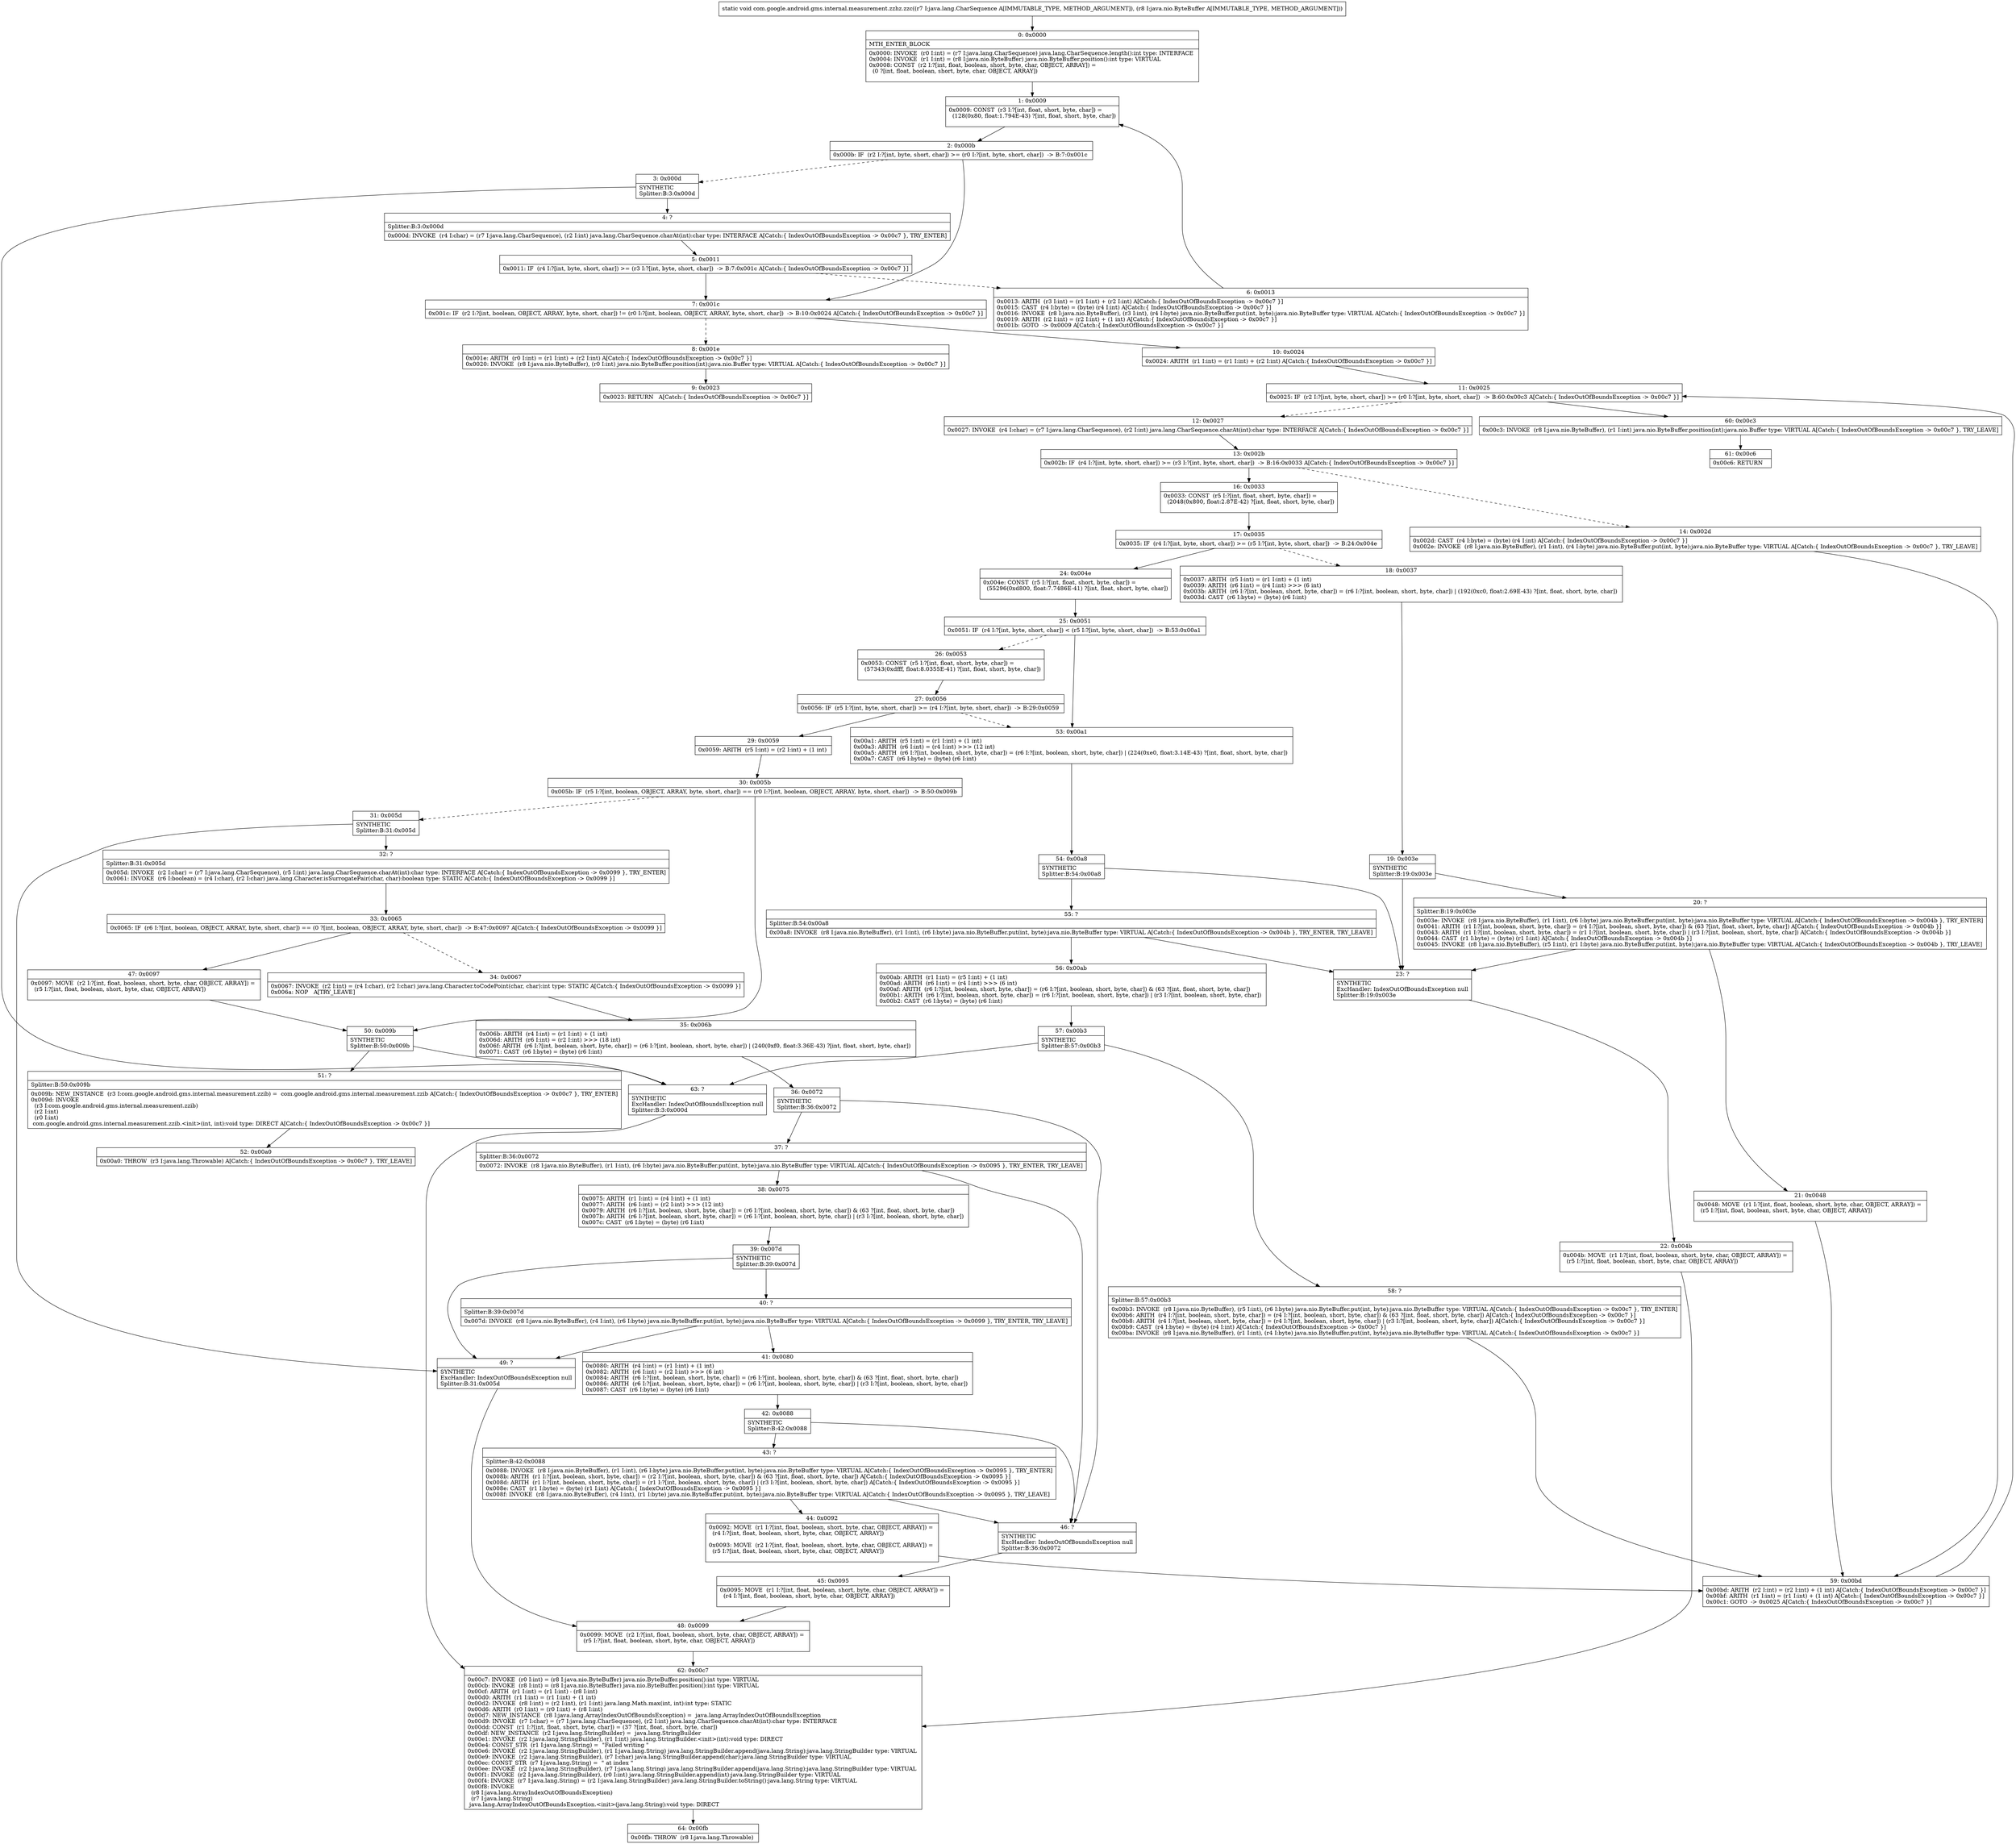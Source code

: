 digraph "CFG forcom.google.android.gms.internal.measurement.zzhz.zzc(Ljava\/lang\/CharSequence;Ljava\/nio\/ByteBuffer;)V" {
Node_0 [shape=record,label="{0\:\ 0x0000|MTH_ENTER_BLOCK\l|0x0000: INVOKE  (r0 I:int) = (r7 I:java.lang.CharSequence) java.lang.CharSequence.length():int type: INTERFACE \l0x0004: INVOKE  (r1 I:int) = (r8 I:java.nio.ByteBuffer) java.nio.ByteBuffer.position():int type: VIRTUAL \l0x0008: CONST  (r2 I:?[int, float, boolean, short, byte, char, OBJECT, ARRAY]) = \l  (0 ?[int, float, boolean, short, byte, char, OBJECT, ARRAY])\l \l}"];
Node_1 [shape=record,label="{1\:\ 0x0009|0x0009: CONST  (r3 I:?[int, float, short, byte, char]) = \l  (128(0x80, float:1.794E\-43) ?[int, float, short, byte, char])\l \l}"];
Node_2 [shape=record,label="{2\:\ 0x000b|0x000b: IF  (r2 I:?[int, byte, short, char]) \>= (r0 I:?[int, byte, short, char])  \-\> B:7:0x001c \l}"];
Node_3 [shape=record,label="{3\:\ 0x000d|SYNTHETIC\lSplitter:B:3:0x000d\l}"];
Node_4 [shape=record,label="{4\:\ ?|Splitter:B:3:0x000d\l|0x000d: INVOKE  (r4 I:char) = (r7 I:java.lang.CharSequence), (r2 I:int) java.lang.CharSequence.charAt(int):char type: INTERFACE A[Catch:\{ IndexOutOfBoundsException \-\> 0x00c7 \}, TRY_ENTER]\l}"];
Node_5 [shape=record,label="{5\:\ 0x0011|0x0011: IF  (r4 I:?[int, byte, short, char]) \>= (r3 I:?[int, byte, short, char])  \-\> B:7:0x001c A[Catch:\{ IndexOutOfBoundsException \-\> 0x00c7 \}]\l}"];
Node_6 [shape=record,label="{6\:\ 0x0013|0x0013: ARITH  (r3 I:int) = (r1 I:int) + (r2 I:int) A[Catch:\{ IndexOutOfBoundsException \-\> 0x00c7 \}]\l0x0015: CAST  (r4 I:byte) = (byte) (r4 I:int) A[Catch:\{ IndexOutOfBoundsException \-\> 0x00c7 \}]\l0x0016: INVOKE  (r8 I:java.nio.ByteBuffer), (r3 I:int), (r4 I:byte) java.nio.ByteBuffer.put(int, byte):java.nio.ByteBuffer type: VIRTUAL A[Catch:\{ IndexOutOfBoundsException \-\> 0x00c7 \}]\l0x0019: ARITH  (r2 I:int) = (r2 I:int) + (1 int) A[Catch:\{ IndexOutOfBoundsException \-\> 0x00c7 \}]\l0x001b: GOTO  \-\> 0x0009 A[Catch:\{ IndexOutOfBoundsException \-\> 0x00c7 \}]\l}"];
Node_7 [shape=record,label="{7\:\ 0x001c|0x001c: IF  (r2 I:?[int, boolean, OBJECT, ARRAY, byte, short, char]) != (r0 I:?[int, boolean, OBJECT, ARRAY, byte, short, char])  \-\> B:10:0x0024 A[Catch:\{ IndexOutOfBoundsException \-\> 0x00c7 \}]\l}"];
Node_8 [shape=record,label="{8\:\ 0x001e|0x001e: ARITH  (r0 I:int) = (r1 I:int) + (r2 I:int) A[Catch:\{ IndexOutOfBoundsException \-\> 0x00c7 \}]\l0x0020: INVOKE  (r8 I:java.nio.ByteBuffer), (r0 I:int) java.nio.ByteBuffer.position(int):java.nio.Buffer type: VIRTUAL A[Catch:\{ IndexOutOfBoundsException \-\> 0x00c7 \}]\l}"];
Node_9 [shape=record,label="{9\:\ 0x0023|0x0023: RETURN   A[Catch:\{ IndexOutOfBoundsException \-\> 0x00c7 \}]\l}"];
Node_10 [shape=record,label="{10\:\ 0x0024|0x0024: ARITH  (r1 I:int) = (r1 I:int) + (r2 I:int) A[Catch:\{ IndexOutOfBoundsException \-\> 0x00c7 \}]\l}"];
Node_11 [shape=record,label="{11\:\ 0x0025|0x0025: IF  (r2 I:?[int, byte, short, char]) \>= (r0 I:?[int, byte, short, char])  \-\> B:60:0x00c3 A[Catch:\{ IndexOutOfBoundsException \-\> 0x00c7 \}]\l}"];
Node_12 [shape=record,label="{12\:\ 0x0027|0x0027: INVOKE  (r4 I:char) = (r7 I:java.lang.CharSequence), (r2 I:int) java.lang.CharSequence.charAt(int):char type: INTERFACE A[Catch:\{ IndexOutOfBoundsException \-\> 0x00c7 \}]\l}"];
Node_13 [shape=record,label="{13\:\ 0x002b|0x002b: IF  (r4 I:?[int, byte, short, char]) \>= (r3 I:?[int, byte, short, char])  \-\> B:16:0x0033 A[Catch:\{ IndexOutOfBoundsException \-\> 0x00c7 \}]\l}"];
Node_14 [shape=record,label="{14\:\ 0x002d|0x002d: CAST  (r4 I:byte) = (byte) (r4 I:int) A[Catch:\{ IndexOutOfBoundsException \-\> 0x00c7 \}]\l0x002e: INVOKE  (r8 I:java.nio.ByteBuffer), (r1 I:int), (r4 I:byte) java.nio.ByteBuffer.put(int, byte):java.nio.ByteBuffer type: VIRTUAL A[Catch:\{ IndexOutOfBoundsException \-\> 0x00c7 \}, TRY_LEAVE]\l}"];
Node_16 [shape=record,label="{16\:\ 0x0033|0x0033: CONST  (r5 I:?[int, float, short, byte, char]) = \l  (2048(0x800, float:2.87E\-42) ?[int, float, short, byte, char])\l \l}"];
Node_17 [shape=record,label="{17\:\ 0x0035|0x0035: IF  (r4 I:?[int, byte, short, char]) \>= (r5 I:?[int, byte, short, char])  \-\> B:24:0x004e \l}"];
Node_18 [shape=record,label="{18\:\ 0x0037|0x0037: ARITH  (r5 I:int) = (r1 I:int) + (1 int) \l0x0039: ARITH  (r6 I:int) = (r4 I:int) \>\>\> (6 int) \l0x003b: ARITH  (r6 I:?[int, boolean, short, byte, char]) = (r6 I:?[int, boolean, short, byte, char]) \| (192(0xc0, float:2.69E\-43) ?[int, float, short, byte, char]) \l0x003d: CAST  (r6 I:byte) = (byte) (r6 I:int) \l}"];
Node_19 [shape=record,label="{19\:\ 0x003e|SYNTHETIC\lSplitter:B:19:0x003e\l}"];
Node_20 [shape=record,label="{20\:\ ?|Splitter:B:19:0x003e\l|0x003e: INVOKE  (r8 I:java.nio.ByteBuffer), (r1 I:int), (r6 I:byte) java.nio.ByteBuffer.put(int, byte):java.nio.ByteBuffer type: VIRTUAL A[Catch:\{ IndexOutOfBoundsException \-\> 0x004b \}, TRY_ENTER]\l0x0041: ARITH  (r1 I:?[int, boolean, short, byte, char]) = (r4 I:?[int, boolean, short, byte, char]) & (63 ?[int, float, short, byte, char]) A[Catch:\{ IndexOutOfBoundsException \-\> 0x004b \}]\l0x0043: ARITH  (r1 I:?[int, boolean, short, byte, char]) = (r1 I:?[int, boolean, short, byte, char]) \| (r3 I:?[int, boolean, short, byte, char]) A[Catch:\{ IndexOutOfBoundsException \-\> 0x004b \}]\l0x0044: CAST  (r1 I:byte) = (byte) (r1 I:int) A[Catch:\{ IndexOutOfBoundsException \-\> 0x004b \}]\l0x0045: INVOKE  (r8 I:java.nio.ByteBuffer), (r5 I:int), (r1 I:byte) java.nio.ByteBuffer.put(int, byte):java.nio.ByteBuffer type: VIRTUAL A[Catch:\{ IndexOutOfBoundsException \-\> 0x004b \}, TRY_LEAVE]\l}"];
Node_21 [shape=record,label="{21\:\ 0x0048|0x0048: MOVE  (r1 I:?[int, float, boolean, short, byte, char, OBJECT, ARRAY]) = \l  (r5 I:?[int, float, boolean, short, byte, char, OBJECT, ARRAY])\l \l}"];
Node_22 [shape=record,label="{22\:\ 0x004b|0x004b: MOVE  (r1 I:?[int, float, boolean, short, byte, char, OBJECT, ARRAY]) = \l  (r5 I:?[int, float, boolean, short, byte, char, OBJECT, ARRAY])\l \l}"];
Node_23 [shape=record,label="{23\:\ ?|SYNTHETIC\lExcHandler: IndexOutOfBoundsException null\lSplitter:B:19:0x003e\l}"];
Node_24 [shape=record,label="{24\:\ 0x004e|0x004e: CONST  (r5 I:?[int, float, short, byte, char]) = \l  (55296(0xd800, float:7.7486E\-41) ?[int, float, short, byte, char])\l \l}"];
Node_25 [shape=record,label="{25\:\ 0x0051|0x0051: IF  (r4 I:?[int, byte, short, char]) \< (r5 I:?[int, byte, short, char])  \-\> B:53:0x00a1 \l}"];
Node_26 [shape=record,label="{26\:\ 0x0053|0x0053: CONST  (r5 I:?[int, float, short, byte, char]) = \l  (57343(0xdfff, float:8.0355E\-41) ?[int, float, short, byte, char])\l \l}"];
Node_27 [shape=record,label="{27\:\ 0x0056|0x0056: IF  (r5 I:?[int, byte, short, char]) \>= (r4 I:?[int, byte, short, char])  \-\> B:29:0x0059 \l}"];
Node_29 [shape=record,label="{29\:\ 0x0059|0x0059: ARITH  (r5 I:int) = (r2 I:int) + (1 int) \l}"];
Node_30 [shape=record,label="{30\:\ 0x005b|0x005b: IF  (r5 I:?[int, boolean, OBJECT, ARRAY, byte, short, char]) == (r0 I:?[int, boolean, OBJECT, ARRAY, byte, short, char])  \-\> B:50:0x009b \l}"];
Node_31 [shape=record,label="{31\:\ 0x005d|SYNTHETIC\lSplitter:B:31:0x005d\l}"];
Node_32 [shape=record,label="{32\:\ ?|Splitter:B:31:0x005d\l|0x005d: INVOKE  (r2 I:char) = (r7 I:java.lang.CharSequence), (r5 I:int) java.lang.CharSequence.charAt(int):char type: INTERFACE A[Catch:\{ IndexOutOfBoundsException \-\> 0x0099 \}, TRY_ENTER]\l0x0061: INVOKE  (r6 I:boolean) = (r4 I:char), (r2 I:char) java.lang.Character.isSurrogatePair(char, char):boolean type: STATIC A[Catch:\{ IndexOutOfBoundsException \-\> 0x0099 \}]\l}"];
Node_33 [shape=record,label="{33\:\ 0x0065|0x0065: IF  (r6 I:?[int, boolean, OBJECT, ARRAY, byte, short, char]) == (0 ?[int, boolean, OBJECT, ARRAY, byte, short, char])  \-\> B:47:0x0097 A[Catch:\{ IndexOutOfBoundsException \-\> 0x0099 \}]\l}"];
Node_34 [shape=record,label="{34\:\ 0x0067|0x0067: INVOKE  (r2 I:int) = (r4 I:char), (r2 I:char) java.lang.Character.toCodePoint(char, char):int type: STATIC A[Catch:\{ IndexOutOfBoundsException \-\> 0x0099 \}]\l0x006a: NOP   A[TRY_LEAVE]\l}"];
Node_35 [shape=record,label="{35\:\ 0x006b|0x006b: ARITH  (r4 I:int) = (r1 I:int) + (1 int) \l0x006d: ARITH  (r6 I:int) = (r2 I:int) \>\>\> (18 int) \l0x006f: ARITH  (r6 I:?[int, boolean, short, byte, char]) = (r6 I:?[int, boolean, short, byte, char]) \| (240(0xf0, float:3.36E\-43) ?[int, float, short, byte, char]) \l0x0071: CAST  (r6 I:byte) = (byte) (r6 I:int) \l}"];
Node_36 [shape=record,label="{36\:\ 0x0072|SYNTHETIC\lSplitter:B:36:0x0072\l}"];
Node_37 [shape=record,label="{37\:\ ?|Splitter:B:36:0x0072\l|0x0072: INVOKE  (r8 I:java.nio.ByteBuffer), (r1 I:int), (r6 I:byte) java.nio.ByteBuffer.put(int, byte):java.nio.ByteBuffer type: VIRTUAL A[Catch:\{ IndexOutOfBoundsException \-\> 0x0095 \}, TRY_ENTER, TRY_LEAVE]\l}"];
Node_38 [shape=record,label="{38\:\ 0x0075|0x0075: ARITH  (r1 I:int) = (r4 I:int) + (1 int) \l0x0077: ARITH  (r6 I:int) = (r2 I:int) \>\>\> (12 int) \l0x0079: ARITH  (r6 I:?[int, boolean, short, byte, char]) = (r6 I:?[int, boolean, short, byte, char]) & (63 ?[int, float, short, byte, char]) \l0x007b: ARITH  (r6 I:?[int, boolean, short, byte, char]) = (r6 I:?[int, boolean, short, byte, char]) \| (r3 I:?[int, boolean, short, byte, char]) \l0x007c: CAST  (r6 I:byte) = (byte) (r6 I:int) \l}"];
Node_39 [shape=record,label="{39\:\ 0x007d|SYNTHETIC\lSplitter:B:39:0x007d\l}"];
Node_40 [shape=record,label="{40\:\ ?|Splitter:B:39:0x007d\l|0x007d: INVOKE  (r8 I:java.nio.ByteBuffer), (r4 I:int), (r6 I:byte) java.nio.ByteBuffer.put(int, byte):java.nio.ByteBuffer type: VIRTUAL A[Catch:\{ IndexOutOfBoundsException \-\> 0x0099 \}, TRY_ENTER, TRY_LEAVE]\l}"];
Node_41 [shape=record,label="{41\:\ 0x0080|0x0080: ARITH  (r4 I:int) = (r1 I:int) + (1 int) \l0x0082: ARITH  (r6 I:int) = (r2 I:int) \>\>\> (6 int) \l0x0084: ARITH  (r6 I:?[int, boolean, short, byte, char]) = (r6 I:?[int, boolean, short, byte, char]) & (63 ?[int, float, short, byte, char]) \l0x0086: ARITH  (r6 I:?[int, boolean, short, byte, char]) = (r6 I:?[int, boolean, short, byte, char]) \| (r3 I:?[int, boolean, short, byte, char]) \l0x0087: CAST  (r6 I:byte) = (byte) (r6 I:int) \l}"];
Node_42 [shape=record,label="{42\:\ 0x0088|SYNTHETIC\lSplitter:B:42:0x0088\l}"];
Node_43 [shape=record,label="{43\:\ ?|Splitter:B:42:0x0088\l|0x0088: INVOKE  (r8 I:java.nio.ByteBuffer), (r1 I:int), (r6 I:byte) java.nio.ByteBuffer.put(int, byte):java.nio.ByteBuffer type: VIRTUAL A[Catch:\{ IndexOutOfBoundsException \-\> 0x0095 \}, TRY_ENTER]\l0x008b: ARITH  (r1 I:?[int, boolean, short, byte, char]) = (r2 I:?[int, boolean, short, byte, char]) & (63 ?[int, float, short, byte, char]) A[Catch:\{ IndexOutOfBoundsException \-\> 0x0095 \}]\l0x008d: ARITH  (r1 I:?[int, boolean, short, byte, char]) = (r1 I:?[int, boolean, short, byte, char]) \| (r3 I:?[int, boolean, short, byte, char]) A[Catch:\{ IndexOutOfBoundsException \-\> 0x0095 \}]\l0x008e: CAST  (r1 I:byte) = (byte) (r1 I:int) A[Catch:\{ IndexOutOfBoundsException \-\> 0x0095 \}]\l0x008f: INVOKE  (r8 I:java.nio.ByteBuffer), (r4 I:int), (r1 I:byte) java.nio.ByteBuffer.put(int, byte):java.nio.ByteBuffer type: VIRTUAL A[Catch:\{ IndexOutOfBoundsException \-\> 0x0095 \}, TRY_LEAVE]\l}"];
Node_44 [shape=record,label="{44\:\ 0x0092|0x0092: MOVE  (r1 I:?[int, float, boolean, short, byte, char, OBJECT, ARRAY]) = \l  (r4 I:?[int, float, boolean, short, byte, char, OBJECT, ARRAY])\l \l0x0093: MOVE  (r2 I:?[int, float, boolean, short, byte, char, OBJECT, ARRAY]) = \l  (r5 I:?[int, float, boolean, short, byte, char, OBJECT, ARRAY])\l \l}"];
Node_45 [shape=record,label="{45\:\ 0x0095|0x0095: MOVE  (r1 I:?[int, float, boolean, short, byte, char, OBJECT, ARRAY]) = \l  (r4 I:?[int, float, boolean, short, byte, char, OBJECT, ARRAY])\l \l}"];
Node_46 [shape=record,label="{46\:\ ?|SYNTHETIC\lExcHandler: IndexOutOfBoundsException null\lSplitter:B:36:0x0072\l}"];
Node_47 [shape=record,label="{47\:\ 0x0097|0x0097: MOVE  (r2 I:?[int, float, boolean, short, byte, char, OBJECT, ARRAY]) = \l  (r5 I:?[int, float, boolean, short, byte, char, OBJECT, ARRAY])\l \l}"];
Node_48 [shape=record,label="{48\:\ 0x0099|0x0099: MOVE  (r2 I:?[int, float, boolean, short, byte, char, OBJECT, ARRAY]) = \l  (r5 I:?[int, float, boolean, short, byte, char, OBJECT, ARRAY])\l \l}"];
Node_49 [shape=record,label="{49\:\ ?|SYNTHETIC\lExcHandler: IndexOutOfBoundsException null\lSplitter:B:31:0x005d\l}"];
Node_50 [shape=record,label="{50\:\ 0x009b|SYNTHETIC\lSplitter:B:50:0x009b\l}"];
Node_51 [shape=record,label="{51\:\ ?|Splitter:B:50:0x009b\l|0x009b: NEW_INSTANCE  (r3 I:com.google.android.gms.internal.measurement.zzib) =  com.google.android.gms.internal.measurement.zzib A[Catch:\{ IndexOutOfBoundsException \-\> 0x00c7 \}, TRY_ENTER]\l0x009d: INVOKE  \l  (r3 I:com.google.android.gms.internal.measurement.zzib)\l  (r2 I:int)\l  (r0 I:int)\l com.google.android.gms.internal.measurement.zzib.\<init\>(int, int):void type: DIRECT A[Catch:\{ IndexOutOfBoundsException \-\> 0x00c7 \}]\l}"];
Node_52 [shape=record,label="{52\:\ 0x00a0|0x00a0: THROW  (r3 I:java.lang.Throwable) A[Catch:\{ IndexOutOfBoundsException \-\> 0x00c7 \}, TRY_LEAVE]\l}"];
Node_53 [shape=record,label="{53\:\ 0x00a1|0x00a1: ARITH  (r5 I:int) = (r1 I:int) + (1 int) \l0x00a3: ARITH  (r6 I:int) = (r4 I:int) \>\>\> (12 int) \l0x00a5: ARITH  (r6 I:?[int, boolean, short, byte, char]) = (r6 I:?[int, boolean, short, byte, char]) \| (224(0xe0, float:3.14E\-43) ?[int, float, short, byte, char]) \l0x00a7: CAST  (r6 I:byte) = (byte) (r6 I:int) \l}"];
Node_54 [shape=record,label="{54\:\ 0x00a8|SYNTHETIC\lSplitter:B:54:0x00a8\l}"];
Node_55 [shape=record,label="{55\:\ ?|Splitter:B:54:0x00a8\l|0x00a8: INVOKE  (r8 I:java.nio.ByteBuffer), (r1 I:int), (r6 I:byte) java.nio.ByteBuffer.put(int, byte):java.nio.ByteBuffer type: VIRTUAL A[Catch:\{ IndexOutOfBoundsException \-\> 0x004b \}, TRY_ENTER, TRY_LEAVE]\l}"];
Node_56 [shape=record,label="{56\:\ 0x00ab|0x00ab: ARITH  (r1 I:int) = (r5 I:int) + (1 int) \l0x00ad: ARITH  (r6 I:int) = (r4 I:int) \>\>\> (6 int) \l0x00af: ARITH  (r6 I:?[int, boolean, short, byte, char]) = (r6 I:?[int, boolean, short, byte, char]) & (63 ?[int, float, short, byte, char]) \l0x00b1: ARITH  (r6 I:?[int, boolean, short, byte, char]) = (r6 I:?[int, boolean, short, byte, char]) \| (r3 I:?[int, boolean, short, byte, char]) \l0x00b2: CAST  (r6 I:byte) = (byte) (r6 I:int) \l}"];
Node_57 [shape=record,label="{57\:\ 0x00b3|SYNTHETIC\lSplitter:B:57:0x00b3\l}"];
Node_58 [shape=record,label="{58\:\ ?|Splitter:B:57:0x00b3\l|0x00b3: INVOKE  (r8 I:java.nio.ByteBuffer), (r5 I:int), (r6 I:byte) java.nio.ByteBuffer.put(int, byte):java.nio.ByteBuffer type: VIRTUAL A[Catch:\{ IndexOutOfBoundsException \-\> 0x00c7 \}, TRY_ENTER]\l0x00b6: ARITH  (r4 I:?[int, boolean, short, byte, char]) = (r4 I:?[int, boolean, short, byte, char]) & (63 ?[int, float, short, byte, char]) A[Catch:\{ IndexOutOfBoundsException \-\> 0x00c7 \}]\l0x00b8: ARITH  (r4 I:?[int, boolean, short, byte, char]) = (r4 I:?[int, boolean, short, byte, char]) \| (r3 I:?[int, boolean, short, byte, char]) A[Catch:\{ IndexOutOfBoundsException \-\> 0x00c7 \}]\l0x00b9: CAST  (r4 I:byte) = (byte) (r4 I:int) A[Catch:\{ IndexOutOfBoundsException \-\> 0x00c7 \}]\l0x00ba: INVOKE  (r8 I:java.nio.ByteBuffer), (r1 I:int), (r4 I:byte) java.nio.ByteBuffer.put(int, byte):java.nio.ByteBuffer type: VIRTUAL A[Catch:\{ IndexOutOfBoundsException \-\> 0x00c7 \}]\l}"];
Node_59 [shape=record,label="{59\:\ 0x00bd|0x00bd: ARITH  (r2 I:int) = (r2 I:int) + (1 int) A[Catch:\{ IndexOutOfBoundsException \-\> 0x00c7 \}]\l0x00bf: ARITH  (r1 I:int) = (r1 I:int) + (1 int) A[Catch:\{ IndexOutOfBoundsException \-\> 0x00c7 \}]\l0x00c1: GOTO  \-\> 0x0025 A[Catch:\{ IndexOutOfBoundsException \-\> 0x00c7 \}]\l}"];
Node_60 [shape=record,label="{60\:\ 0x00c3|0x00c3: INVOKE  (r8 I:java.nio.ByteBuffer), (r1 I:int) java.nio.ByteBuffer.position(int):java.nio.Buffer type: VIRTUAL A[Catch:\{ IndexOutOfBoundsException \-\> 0x00c7 \}, TRY_LEAVE]\l}"];
Node_61 [shape=record,label="{61\:\ 0x00c6|0x00c6: RETURN   \l}"];
Node_62 [shape=record,label="{62\:\ 0x00c7|0x00c7: INVOKE  (r0 I:int) = (r8 I:java.nio.ByteBuffer) java.nio.ByteBuffer.position():int type: VIRTUAL \l0x00cb: INVOKE  (r8 I:int) = (r8 I:java.nio.ByteBuffer) java.nio.ByteBuffer.position():int type: VIRTUAL \l0x00cf: ARITH  (r1 I:int) = (r1 I:int) \- (r8 I:int) \l0x00d0: ARITH  (r1 I:int) = (r1 I:int) + (1 int) \l0x00d2: INVOKE  (r8 I:int) = (r2 I:int), (r1 I:int) java.lang.Math.max(int, int):int type: STATIC \l0x00d6: ARITH  (r0 I:int) = (r0 I:int) + (r8 I:int) \l0x00d7: NEW_INSTANCE  (r8 I:java.lang.ArrayIndexOutOfBoundsException) =  java.lang.ArrayIndexOutOfBoundsException \l0x00d9: INVOKE  (r7 I:char) = (r7 I:java.lang.CharSequence), (r2 I:int) java.lang.CharSequence.charAt(int):char type: INTERFACE \l0x00dd: CONST  (r1 I:?[int, float, short, byte, char]) = (37 ?[int, float, short, byte, char]) \l0x00df: NEW_INSTANCE  (r2 I:java.lang.StringBuilder) =  java.lang.StringBuilder \l0x00e1: INVOKE  (r2 I:java.lang.StringBuilder), (r1 I:int) java.lang.StringBuilder.\<init\>(int):void type: DIRECT \l0x00e4: CONST_STR  (r1 I:java.lang.String) =  \"Failed writing \" \l0x00e6: INVOKE  (r2 I:java.lang.StringBuilder), (r1 I:java.lang.String) java.lang.StringBuilder.append(java.lang.String):java.lang.StringBuilder type: VIRTUAL \l0x00e9: INVOKE  (r2 I:java.lang.StringBuilder), (r7 I:char) java.lang.StringBuilder.append(char):java.lang.StringBuilder type: VIRTUAL \l0x00ec: CONST_STR  (r7 I:java.lang.String) =  \" at index \" \l0x00ee: INVOKE  (r2 I:java.lang.StringBuilder), (r7 I:java.lang.String) java.lang.StringBuilder.append(java.lang.String):java.lang.StringBuilder type: VIRTUAL \l0x00f1: INVOKE  (r2 I:java.lang.StringBuilder), (r0 I:int) java.lang.StringBuilder.append(int):java.lang.StringBuilder type: VIRTUAL \l0x00f4: INVOKE  (r7 I:java.lang.String) = (r2 I:java.lang.StringBuilder) java.lang.StringBuilder.toString():java.lang.String type: VIRTUAL \l0x00f8: INVOKE  \l  (r8 I:java.lang.ArrayIndexOutOfBoundsException)\l  (r7 I:java.lang.String)\l java.lang.ArrayIndexOutOfBoundsException.\<init\>(java.lang.String):void type: DIRECT \l}"];
Node_63 [shape=record,label="{63\:\ ?|SYNTHETIC\lExcHandler: IndexOutOfBoundsException null\lSplitter:B:3:0x000d\l}"];
Node_64 [shape=record,label="{64\:\ 0x00fb|0x00fb: THROW  (r8 I:java.lang.Throwable) \l}"];
MethodNode[shape=record,label="{static void com.google.android.gms.internal.measurement.zzhz.zzc((r7 I:java.lang.CharSequence A[IMMUTABLE_TYPE, METHOD_ARGUMENT]), (r8 I:java.nio.ByteBuffer A[IMMUTABLE_TYPE, METHOD_ARGUMENT])) }"];
MethodNode -> Node_0;
Node_0 -> Node_1;
Node_1 -> Node_2;
Node_2 -> Node_3[style=dashed];
Node_2 -> Node_7;
Node_3 -> Node_4;
Node_3 -> Node_63;
Node_4 -> Node_5;
Node_5 -> Node_6[style=dashed];
Node_5 -> Node_7;
Node_6 -> Node_1;
Node_7 -> Node_8[style=dashed];
Node_7 -> Node_10;
Node_8 -> Node_9;
Node_10 -> Node_11;
Node_11 -> Node_12[style=dashed];
Node_11 -> Node_60;
Node_12 -> Node_13;
Node_13 -> Node_14[style=dashed];
Node_13 -> Node_16;
Node_14 -> Node_59;
Node_16 -> Node_17;
Node_17 -> Node_18[style=dashed];
Node_17 -> Node_24;
Node_18 -> Node_19;
Node_19 -> Node_20;
Node_19 -> Node_23;
Node_20 -> Node_21;
Node_20 -> Node_23;
Node_21 -> Node_59;
Node_22 -> Node_62;
Node_23 -> Node_22;
Node_24 -> Node_25;
Node_25 -> Node_26[style=dashed];
Node_25 -> Node_53;
Node_26 -> Node_27;
Node_27 -> Node_29;
Node_27 -> Node_53[style=dashed];
Node_29 -> Node_30;
Node_30 -> Node_31[style=dashed];
Node_30 -> Node_50;
Node_31 -> Node_32;
Node_31 -> Node_49;
Node_32 -> Node_33;
Node_33 -> Node_34[style=dashed];
Node_33 -> Node_47;
Node_34 -> Node_35;
Node_35 -> Node_36;
Node_36 -> Node_37;
Node_36 -> Node_46;
Node_37 -> Node_38;
Node_37 -> Node_46;
Node_38 -> Node_39;
Node_39 -> Node_40;
Node_39 -> Node_49;
Node_40 -> Node_41;
Node_40 -> Node_49;
Node_41 -> Node_42;
Node_42 -> Node_43;
Node_42 -> Node_46;
Node_43 -> Node_44;
Node_43 -> Node_46;
Node_44 -> Node_59;
Node_45 -> Node_48;
Node_46 -> Node_45;
Node_47 -> Node_50;
Node_48 -> Node_62;
Node_49 -> Node_48;
Node_50 -> Node_51;
Node_50 -> Node_63;
Node_51 -> Node_52;
Node_53 -> Node_54;
Node_54 -> Node_55;
Node_54 -> Node_23;
Node_55 -> Node_56;
Node_55 -> Node_23;
Node_56 -> Node_57;
Node_57 -> Node_58;
Node_57 -> Node_63;
Node_58 -> Node_59;
Node_59 -> Node_11;
Node_60 -> Node_61;
Node_62 -> Node_64;
Node_63 -> Node_62;
}

